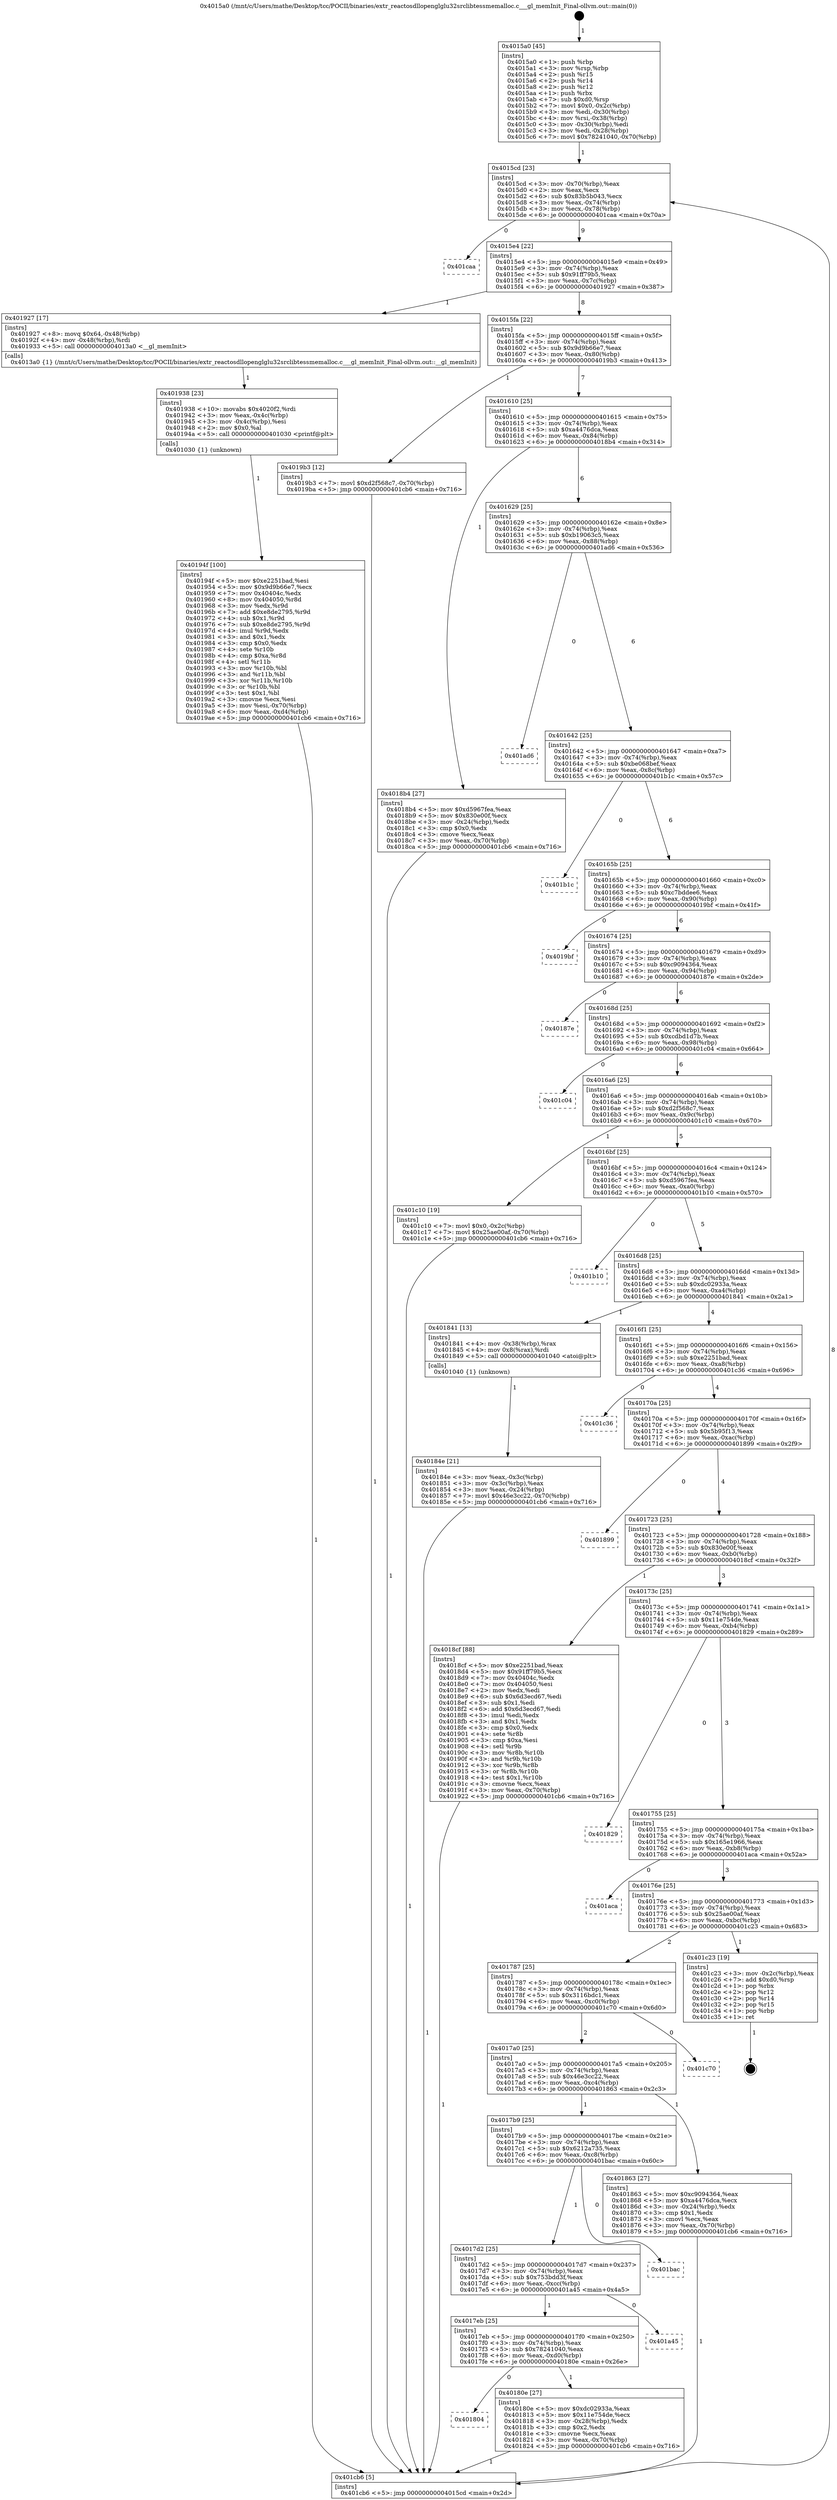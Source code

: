 digraph "0x4015a0" {
  label = "0x4015a0 (/mnt/c/Users/mathe/Desktop/tcc/POCII/binaries/extr_reactosdllopenglglu32srclibtessmemalloc.c___gl_memInit_Final-ollvm.out::main(0))"
  labelloc = "t"
  node[shape=record]

  Entry [label="",width=0.3,height=0.3,shape=circle,fillcolor=black,style=filled]
  "0x4015cd" [label="{
     0x4015cd [23]\l
     | [instrs]\l
     &nbsp;&nbsp;0x4015cd \<+3\>: mov -0x70(%rbp),%eax\l
     &nbsp;&nbsp;0x4015d0 \<+2\>: mov %eax,%ecx\l
     &nbsp;&nbsp;0x4015d2 \<+6\>: sub $0x83b5b043,%ecx\l
     &nbsp;&nbsp;0x4015d8 \<+3\>: mov %eax,-0x74(%rbp)\l
     &nbsp;&nbsp;0x4015db \<+3\>: mov %ecx,-0x78(%rbp)\l
     &nbsp;&nbsp;0x4015de \<+6\>: je 0000000000401caa \<main+0x70a\>\l
  }"]
  "0x401caa" [label="{
     0x401caa\l
  }", style=dashed]
  "0x4015e4" [label="{
     0x4015e4 [22]\l
     | [instrs]\l
     &nbsp;&nbsp;0x4015e4 \<+5\>: jmp 00000000004015e9 \<main+0x49\>\l
     &nbsp;&nbsp;0x4015e9 \<+3\>: mov -0x74(%rbp),%eax\l
     &nbsp;&nbsp;0x4015ec \<+5\>: sub $0x91ff79b5,%eax\l
     &nbsp;&nbsp;0x4015f1 \<+3\>: mov %eax,-0x7c(%rbp)\l
     &nbsp;&nbsp;0x4015f4 \<+6\>: je 0000000000401927 \<main+0x387\>\l
  }"]
  Exit [label="",width=0.3,height=0.3,shape=circle,fillcolor=black,style=filled,peripheries=2]
  "0x401927" [label="{
     0x401927 [17]\l
     | [instrs]\l
     &nbsp;&nbsp;0x401927 \<+8\>: movq $0x64,-0x48(%rbp)\l
     &nbsp;&nbsp;0x40192f \<+4\>: mov -0x48(%rbp),%rdi\l
     &nbsp;&nbsp;0x401933 \<+5\>: call 00000000004013a0 \<__gl_memInit\>\l
     | [calls]\l
     &nbsp;&nbsp;0x4013a0 \{1\} (/mnt/c/Users/mathe/Desktop/tcc/POCII/binaries/extr_reactosdllopenglglu32srclibtessmemalloc.c___gl_memInit_Final-ollvm.out::__gl_memInit)\l
  }"]
  "0x4015fa" [label="{
     0x4015fa [22]\l
     | [instrs]\l
     &nbsp;&nbsp;0x4015fa \<+5\>: jmp 00000000004015ff \<main+0x5f\>\l
     &nbsp;&nbsp;0x4015ff \<+3\>: mov -0x74(%rbp),%eax\l
     &nbsp;&nbsp;0x401602 \<+5\>: sub $0x9d9b66e7,%eax\l
     &nbsp;&nbsp;0x401607 \<+3\>: mov %eax,-0x80(%rbp)\l
     &nbsp;&nbsp;0x40160a \<+6\>: je 00000000004019b3 \<main+0x413\>\l
  }"]
  "0x40194f" [label="{
     0x40194f [100]\l
     | [instrs]\l
     &nbsp;&nbsp;0x40194f \<+5\>: mov $0xe2251bad,%esi\l
     &nbsp;&nbsp;0x401954 \<+5\>: mov $0x9d9b66e7,%ecx\l
     &nbsp;&nbsp;0x401959 \<+7\>: mov 0x40404c,%edx\l
     &nbsp;&nbsp;0x401960 \<+8\>: mov 0x404050,%r8d\l
     &nbsp;&nbsp;0x401968 \<+3\>: mov %edx,%r9d\l
     &nbsp;&nbsp;0x40196b \<+7\>: add $0xe8de2795,%r9d\l
     &nbsp;&nbsp;0x401972 \<+4\>: sub $0x1,%r9d\l
     &nbsp;&nbsp;0x401976 \<+7\>: sub $0xe8de2795,%r9d\l
     &nbsp;&nbsp;0x40197d \<+4\>: imul %r9d,%edx\l
     &nbsp;&nbsp;0x401981 \<+3\>: and $0x1,%edx\l
     &nbsp;&nbsp;0x401984 \<+3\>: cmp $0x0,%edx\l
     &nbsp;&nbsp;0x401987 \<+4\>: sete %r10b\l
     &nbsp;&nbsp;0x40198b \<+4\>: cmp $0xa,%r8d\l
     &nbsp;&nbsp;0x40198f \<+4\>: setl %r11b\l
     &nbsp;&nbsp;0x401993 \<+3\>: mov %r10b,%bl\l
     &nbsp;&nbsp;0x401996 \<+3\>: and %r11b,%bl\l
     &nbsp;&nbsp;0x401999 \<+3\>: xor %r11b,%r10b\l
     &nbsp;&nbsp;0x40199c \<+3\>: or %r10b,%bl\l
     &nbsp;&nbsp;0x40199f \<+3\>: test $0x1,%bl\l
     &nbsp;&nbsp;0x4019a2 \<+3\>: cmovne %ecx,%esi\l
     &nbsp;&nbsp;0x4019a5 \<+3\>: mov %esi,-0x70(%rbp)\l
     &nbsp;&nbsp;0x4019a8 \<+6\>: mov %eax,-0xd4(%rbp)\l
     &nbsp;&nbsp;0x4019ae \<+5\>: jmp 0000000000401cb6 \<main+0x716\>\l
  }"]
  "0x4019b3" [label="{
     0x4019b3 [12]\l
     | [instrs]\l
     &nbsp;&nbsp;0x4019b3 \<+7\>: movl $0xd2f568c7,-0x70(%rbp)\l
     &nbsp;&nbsp;0x4019ba \<+5\>: jmp 0000000000401cb6 \<main+0x716\>\l
  }"]
  "0x401610" [label="{
     0x401610 [25]\l
     | [instrs]\l
     &nbsp;&nbsp;0x401610 \<+5\>: jmp 0000000000401615 \<main+0x75\>\l
     &nbsp;&nbsp;0x401615 \<+3\>: mov -0x74(%rbp),%eax\l
     &nbsp;&nbsp;0x401618 \<+5\>: sub $0xa4476dca,%eax\l
     &nbsp;&nbsp;0x40161d \<+6\>: mov %eax,-0x84(%rbp)\l
     &nbsp;&nbsp;0x401623 \<+6\>: je 00000000004018b4 \<main+0x314\>\l
  }"]
  "0x401938" [label="{
     0x401938 [23]\l
     | [instrs]\l
     &nbsp;&nbsp;0x401938 \<+10\>: movabs $0x4020f2,%rdi\l
     &nbsp;&nbsp;0x401942 \<+3\>: mov %eax,-0x4c(%rbp)\l
     &nbsp;&nbsp;0x401945 \<+3\>: mov -0x4c(%rbp),%esi\l
     &nbsp;&nbsp;0x401948 \<+2\>: mov $0x0,%al\l
     &nbsp;&nbsp;0x40194a \<+5\>: call 0000000000401030 \<printf@plt\>\l
     | [calls]\l
     &nbsp;&nbsp;0x401030 \{1\} (unknown)\l
  }"]
  "0x4018b4" [label="{
     0x4018b4 [27]\l
     | [instrs]\l
     &nbsp;&nbsp;0x4018b4 \<+5\>: mov $0xd5967fea,%eax\l
     &nbsp;&nbsp;0x4018b9 \<+5\>: mov $0x830e00f,%ecx\l
     &nbsp;&nbsp;0x4018be \<+3\>: mov -0x24(%rbp),%edx\l
     &nbsp;&nbsp;0x4018c1 \<+3\>: cmp $0x0,%edx\l
     &nbsp;&nbsp;0x4018c4 \<+3\>: cmove %ecx,%eax\l
     &nbsp;&nbsp;0x4018c7 \<+3\>: mov %eax,-0x70(%rbp)\l
     &nbsp;&nbsp;0x4018ca \<+5\>: jmp 0000000000401cb6 \<main+0x716\>\l
  }"]
  "0x401629" [label="{
     0x401629 [25]\l
     | [instrs]\l
     &nbsp;&nbsp;0x401629 \<+5\>: jmp 000000000040162e \<main+0x8e\>\l
     &nbsp;&nbsp;0x40162e \<+3\>: mov -0x74(%rbp),%eax\l
     &nbsp;&nbsp;0x401631 \<+5\>: sub $0xb19063c5,%eax\l
     &nbsp;&nbsp;0x401636 \<+6\>: mov %eax,-0x88(%rbp)\l
     &nbsp;&nbsp;0x40163c \<+6\>: je 0000000000401ad6 \<main+0x536\>\l
  }"]
  "0x40184e" [label="{
     0x40184e [21]\l
     | [instrs]\l
     &nbsp;&nbsp;0x40184e \<+3\>: mov %eax,-0x3c(%rbp)\l
     &nbsp;&nbsp;0x401851 \<+3\>: mov -0x3c(%rbp),%eax\l
     &nbsp;&nbsp;0x401854 \<+3\>: mov %eax,-0x24(%rbp)\l
     &nbsp;&nbsp;0x401857 \<+7\>: movl $0x46e3cc22,-0x70(%rbp)\l
     &nbsp;&nbsp;0x40185e \<+5\>: jmp 0000000000401cb6 \<main+0x716\>\l
  }"]
  "0x401ad6" [label="{
     0x401ad6\l
  }", style=dashed]
  "0x401642" [label="{
     0x401642 [25]\l
     | [instrs]\l
     &nbsp;&nbsp;0x401642 \<+5\>: jmp 0000000000401647 \<main+0xa7\>\l
     &nbsp;&nbsp;0x401647 \<+3\>: mov -0x74(%rbp),%eax\l
     &nbsp;&nbsp;0x40164a \<+5\>: sub $0xbe068bef,%eax\l
     &nbsp;&nbsp;0x40164f \<+6\>: mov %eax,-0x8c(%rbp)\l
     &nbsp;&nbsp;0x401655 \<+6\>: je 0000000000401b1c \<main+0x57c\>\l
  }"]
  "0x4015a0" [label="{
     0x4015a0 [45]\l
     | [instrs]\l
     &nbsp;&nbsp;0x4015a0 \<+1\>: push %rbp\l
     &nbsp;&nbsp;0x4015a1 \<+3\>: mov %rsp,%rbp\l
     &nbsp;&nbsp;0x4015a4 \<+2\>: push %r15\l
     &nbsp;&nbsp;0x4015a6 \<+2\>: push %r14\l
     &nbsp;&nbsp;0x4015a8 \<+2\>: push %r12\l
     &nbsp;&nbsp;0x4015aa \<+1\>: push %rbx\l
     &nbsp;&nbsp;0x4015ab \<+7\>: sub $0xd0,%rsp\l
     &nbsp;&nbsp;0x4015b2 \<+7\>: movl $0x0,-0x2c(%rbp)\l
     &nbsp;&nbsp;0x4015b9 \<+3\>: mov %edi,-0x30(%rbp)\l
     &nbsp;&nbsp;0x4015bc \<+4\>: mov %rsi,-0x38(%rbp)\l
     &nbsp;&nbsp;0x4015c0 \<+3\>: mov -0x30(%rbp),%edi\l
     &nbsp;&nbsp;0x4015c3 \<+3\>: mov %edi,-0x28(%rbp)\l
     &nbsp;&nbsp;0x4015c6 \<+7\>: movl $0x78241040,-0x70(%rbp)\l
  }"]
  "0x401b1c" [label="{
     0x401b1c\l
  }", style=dashed]
  "0x40165b" [label="{
     0x40165b [25]\l
     | [instrs]\l
     &nbsp;&nbsp;0x40165b \<+5\>: jmp 0000000000401660 \<main+0xc0\>\l
     &nbsp;&nbsp;0x401660 \<+3\>: mov -0x74(%rbp),%eax\l
     &nbsp;&nbsp;0x401663 \<+5\>: sub $0xc7bddee6,%eax\l
     &nbsp;&nbsp;0x401668 \<+6\>: mov %eax,-0x90(%rbp)\l
     &nbsp;&nbsp;0x40166e \<+6\>: je 00000000004019bf \<main+0x41f\>\l
  }"]
  "0x401cb6" [label="{
     0x401cb6 [5]\l
     | [instrs]\l
     &nbsp;&nbsp;0x401cb6 \<+5\>: jmp 00000000004015cd \<main+0x2d\>\l
  }"]
  "0x4019bf" [label="{
     0x4019bf\l
  }", style=dashed]
  "0x401674" [label="{
     0x401674 [25]\l
     | [instrs]\l
     &nbsp;&nbsp;0x401674 \<+5\>: jmp 0000000000401679 \<main+0xd9\>\l
     &nbsp;&nbsp;0x401679 \<+3\>: mov -0x74(%rbp),%eax\l
     &nbsp;&nbsp;0x40167c \<+5\>: sub $0xc9094364,%eax\l
     &nbsp;&nbsp;0x401681 \<+6\>: mov %eax,-0x94(%rbp)\l
     &nbsp;&nbsp;0x401687 \<+6\>: je 000000000040187e \<main+0x2de\>\l
  }"]
  "0x401804" [label="{
     0x401804\l
  }", style=dashed]
  "0x40187e" [label="{
     0x40187e\l
  }", style=dashed]
  "0x40168d" [label="{
     0x40168d [25]\l
     | [instrs]\l
     &nbsp;&nbsp;0x40168d \<+5\>: jmp 0000000000401692 \<main+0xf2\>\l
     &nbsp;&nbsp;0x401692 \<+3\>: mov -0x74(%rbp),%eax\l
     &nbsp;&nbsp;0x401695 \<+5\>: sub $0xcdbd1d7b,%eax\l
     &nbsp;&nbsp;0x40169a \<+6\>: mov %eax,-0x98(%rbp)\l
     &nbsp;&nbsp;0x4016a0 \<+6\>: je 0000000000401c04 \<main+0x664\>\l
  }"]
  "0x40180e" [label="{
     0x40180e [27]\l
     | [instrs]\l
     &nbsp;&nbsp;0x40180e \<+5\>: mov $0xdc02933a,%eax\l
     &nbsp;&nbsp;0x401813 \<+5\>: mov $0x11e754de,%ecx\l
     &nbsp;&nbsp;0x401818 \<+3\>: mov -0x28(%rbp),%edx\l
     &nbsp;&nbsp;0x40181b \<+3\>: cmp $0x2,%edx\l
     &nbsp;&nbsp;0x40181e \<+3\>: cmovne %ecx,%eax\l
     &nbsp;&nbsp;0x401821 \<+3\>: mov %eax,-0x70(%rbp)\l
     &nbsp;&nbsp;0x401824 \<+5\>: jmp 0000000000401cb6 \<main+0x716\>\l
  }"]
  "0x401c04" [label="{
     0x401c04\l
  }", style=dashed]
  "0x4016a6" [label="{
     0x4016a6 [25]\l
     | [instrs]\l
     &nbsp;&nbsp;0x4016a6 \<+5\>: jmp 00000000004016ab \<main+0x10b\>\l
     &nbsp;&nbsp;0x4016ab \<+3\>: mov -0x74(%rbp),%eax\l
     &nbsp;&nbsp;0x4016ae \<+5\>: sub $0xd2f568c7,%eax\l
     &nbsp;&nbsp;0x4016b3 \<+6\>: mov %eax,-0x9c(%rbp)\l
     &nbsp;&nbsp;0x4016b9 \<+6\>: je 0000000000401c10 \<main+0x670\>\l
  }"]
  "0x4017eb" [label="{
     0x4017eb [25]\l
     | [instrs]\l
     &nbsp;&nbsp;0x4017eb \<+5\>: jmp 00000000004017f0 \<main+0x250\>\l
     &nbsp;&nbsp;0x4017f0 \<+3\>: mov -0x74(%rbp),%eax\l
     &nbsp;&nbsp;0x4017f3 \<+5\>: sub $0x78241040,%eax\l
     &nbsp;&nbsp;0x4017f8 \<+6\>: mov %eax,-0xd0(%rbp)\l
     &nbsp;&nbsp;0x4017fe \<+6\>: je 000000000040180e \<main+0x26e\>\l
  }"]
  "0x401c10" [label="{
     0x401c10 [19]\l
     | [instrs]\l
     &nbsp;&nbsp;0x401c10 \<+7\>: movl $0x0,-0x2c(%rbp)\l
     &nbsp;&nbsp;0x401c17 \<+7\>: movl $0x25ae00af,-0x70(%rbp)\l
     &nbsp;&nbsp;0x401c1e \<+5\>: jmp 0000000000401cb6 \<main+0x716\>\l
  }"]
  "0x4016bf" [label="{
     0x4016bf [25]\l
     | [instrs]\l
     &nbsp;&nbsp;0x4016bf \<+5\>: jmp 00000000004016c4 \<main+0x124\>\l
     &nbsp;&nbsp;0x4016c4 \<+3\>: mov -0x74(%rbp),%eax\l
     &nbsp;&nbsp;0x4016c7 \<+5\>: sub $0xd5967fea,%eax\l
     &nbsp;&nbsp;0x4016cc \<+6\>: mov %eax,-0xa0(%rbp)\l
     &nbsp;&nbsp;0x4016d2 \<+6\>: je 0000000000401b10 \<main+0x570\>\l
  }"]
  "0x401a45" [label="{
     0x401a45\l
  }", style=dashed]
  "0x401b10" [label="{
     0x401b10\l
  }", style=dashed]
  "0x4016d8" [label="{
     0x4016d8 [25]\l
     | [instrs]\l
     &nbsp;&nbsp;0x4016d8 \<+5\>: jmp 00000000004016dd \<main+0x13d\>\l
     &nbsp;&nbsp;0x4016dd \<+3\>: mov -0x74(%rbp),%eax\l
     &nbsp;&nbsp;0x4016e0 \<+5\>: sub $0xdc02933a,%eax\l
     &nbsp;&nbsp;0x4016e5 \<+6\>: mov %eax,-0xa4(%rbp)\l
     &nbsp;&nbsp;0x4016eb \<+6\>: je 0000000000401841 \<main+0x2a1\>\l
  }"]
  "0x4017d2" [label="{
     0x4017d2 [25]\l
     | [instrs]\l
     &nbsp;&nbsp;0x4017d2 \<+5\>: jmp 00000000004017d7 \<main+0x237\>\l
     &nbsp;&nbsp;0x4017d7 \<+3\>: mov -0x74(%rbp),%eax\l
     &nbsp;&nbsp;0x4017da \<+5\>: sub $0x753bdd3f,%eax\l
     &nbsp;&nbsp;0x4017df \<+6\>: mov %eax,-0xcc(%rbp)\l
     &nbsp;&nbsp;0x4017e5 \<+6\>: je 0000000000401a45 \<main+0x4a5\>\l
  }"]
  "0x401841" [label="{
     0x401841 [13]\l
     | [instrs]\l
     &nbsp;&nbsp;0x401841 \<+4\>: mov -0x38(%rbp),%rax\l
     &nbsp;&nbsp;0x401845 \<+4\>: mov 0x8(%rax),%rdi\l
     &nbsp;&nbsp;0x401849 \<+5\>: call 0000000000401040 \<atoi@plt\>\l
     | [calls]\l
     &nbsp;&nbsp;0x401040 \{1\} (unknown)\l
  }"]
  "0x4016f1" [label="{
     0x4016f1 [25]\l
     | [instrs]\l
     &nbsp;&nbsp;0x4016f1 \<+5\>: jmp 00000000004016f6 \<main+0x156\>\l
     &nbsp;&nbsp;0x4016f6 \<+3\>: mov -0x74(%rbp),%eax\l
     &nbsp;&nbsp;0x4016f9 \<+5\>: sub $0xe2251bad,%eax\l
     &nbsp;&nbsp;0x4016fe \<+6\>: mov %eax,-0xa8(%rbp)\l
     &nbsp;&nbsp;0x401704 \<+6\>: je 0000000000401c36 \<main+0x696\>\l
  }"]
  "0x401bac" [label="{
     0x401bac\l
  }", style=dashed]
  "0x401c36" [label="{
     0x401c36\l
  }", style=dashed]
  "0x40170a" [label="{
     0x40170a [25]\l
     | [instrs]\l
     &nbsp;&nbsp;0x40170a \<+5\>: jmp 000000000040170f \<main+0x16f\>\l
     &nbsp;&nbsp;0x40170f \<+3\>: mov -0x74(%rbp),%eax\l
     &nbsp;&nbsp;0x401712 \<+5\>: sub $0x5b95f13,%eax\l
     &nbsp;&nbsp;0x401717 \<+6\>: mov %eax,-0xac(%rbp)\l
     &nbsp;&nbsp;0x40171d \<+6\>: je 0000000000401899 \<main+0x2f9\>\l
  }"]
  "0x4017b9" [label="{
     0x4017b9 [25]\l
     | [instrs]\l
     &nbsp;&nbsp;0x4017b9 \<+5\>: jmp 00000000004017be \<main+0x21e\>\l
     &nbsp;&nbsp;0x4017be \<+3\>: mov -0x74(%rbp),%eax\l
     &nbsp;&nbsp;0x4017c1 \<+5\>: sub $0x6212a735,%eax\l
     &nbsp;&nbsp;0x4017c6 \<+6\>: mov %eax,-0xc8(%rbp)\l
     &nbsp;&nbsp;0x4017cc \<+6\>: je 0000000000401bac \<main+0x60c\>\l
  }"]
  "0x401899" [label="{
     0x401899\l
  }", style=dashed]
  "0x401723" [label="{
     0x401723 [25]\l
     | [instrs]\l
     &nbsp;&nbsp;0x401723 \<+5\>: jmp 0000000000401728 \<main+0x188\>\l
     &nbsp;&nbsp;0x401728 \<+3\>: mov -0x74(%rbp),%eax\l
     &nbsp;&nbsp;0x40172b \<+5\>: sub $0x830e00f,%eax\l
     &nbsp;&nbsp;0x401730 \<+6\>: mov %eax,-0xb0(%rbp)\l
     &nbsp;&nbsp;0x401736 \<+6\>: je 00000000004018cf \<main+0x32f\>\l
  }"]
  "0x401863" [label="{
     0x401863 [27]\l
     | [instrs]\l
     &nbsp;&nbsp;0x401863 \<+5\>: mov $0xc9094364,%eax\l
     &nbsp;&nbsp;0x401868 \<+5\>: mov $0xa4476dca,%ecx\l
     &nbsp;&nbsp;0x40186d \<+3\>: mov -0x24(%rbp),%edx\l
     &nbsp;&nbsp;0x401870 \<+3\>: cmp $0x1,%edx\l
     &nbsp;&nbsp;0x401873 \<+3\>: cmovl %ecx,%eax\l
     &nbsp;&nbsp;0x401876 \<+3\>: mov %eax,-0x70(%rbp)\l
     &nbsp;&nbsp;0x401879 \<+5\>: jmp 0000000000401cb6 \<main+0x716\>\l
  }"]
  "0x4018cf" [label="{
     0x4018cf [88]\l
     | [instrs]\l
     &nbsp;&nbsp;0x4018cf \<+5\>: mov $0xe2251bad,%eax\l
     &nbsp;&nbsp;0x4018d4 \<+5\>: mov $0x91ff79b5,%ecx\l
     &nbsp;&nbsp;0x4018d9 \<+7\>: mov 0x40404c,%edx\l
     &nbsp;&nbsp;0x4018e0 \<+7\>: mov 0x404050,%esi\l
     &nbsp;&nbsp;0x4018e7 \<+2\>: mov %edx,%edi\l
     &nbsp;&nbsp;0x4018e9 \<+6\>: sub $0x6d3ecd67,%edi\l
     &nbsp;&nbsp;0x4018ef \<+3\>: sub $0x1,%edi\l
     &nbsp;&nbsp;0x4018f2 \<+6\>: add $0x6d3ecd67,%edi\l
     &nbsp;&nbsp;0x4018f8 \<+3\>: imul %edi,%edx\l
     &nbsp;&nbsp;0x4018fb \<+3\>: and $0x1,%edx\l
     &nbsp;&nbsp;0x4018fe \<+3\>: cmp $0x0,%edx\l
     &nbsp;&nbsp;0x401901 \<+4\>: sete %r8b\l
     &nbsp;&nbsp;0x401905 \<+3\>: cmp $0xa,%esi\l
     &nbsp;&nbsp;0x401908 \<+4\>: setl %r9b\l
     &nbsp;&nbsp;0x40190c \<+3\>: mov %r8b,%r10b\l
     &nbsp;&nbsp;0x40190f \<+3\>: and %r9b,%r10b\l
     &nbsp;&nbsp;0x401912 \<+3\>: xor %r9b,%r8b\l
     &nbsp;&nbsp;0x401915 \<+3\>: or %r8b,%r10b\l
     &nbsp;&nbsp;0x401918 \<+4\>: test $0x1,%r10b\l
     &nbsp;&nbsp;0x40191c \<+3\>: cmovne %ecx,%eax\l
     &nbsp;&nbsp;0x40191f \<+3\>: mov %eax,-0x70(%rbp)\l
     &nbsp;&nbsp;0x401922 \<+5\>: jmp 0000000000401cb6 \<main+0x716\>\l
  }"]
  "0x40173c" [label="{
     0x40173c [25]\l
     | [instrs]\l
     &nbsp;&nbsp;0x40173c \<+5\>: jmp 0000000000401741 \<main+0x1a1\>\l
     &nbsp;&nbsp;0x401741 \<+3\>: mov -0x74(%rbp),%eax\l
     &nbsp;&nbsp;0x401744 \<+5\>: sub $0x11e754de,%eax\l
     &nbsp;&nbsp;0x401749 \<+6\>: mov %eax,-0xb4(%rbp)\l
     &nbsp;&nbsp;0x40174f \<+6\>: je 0000000000401829 \<main+0x289\>\l
  }"]
  "0x4017a0" [label="{
     0x4017a0 [25]\l
     | [instrs]\l
     &nbsp;&nbsp;0x4017a0 \<+5\>: jmp 00000000004017a5 \<main+0x205\>\l
     &nbsp;&nbsp;0x4017a5 \<+3\>: mov -0x74(%rbp),%eax\l
     &nbsp;&nbsp;0x4017a8 \<+5\>: sub $0x46e3cc22,%eax\l
     &nbsp;&nbsp;0x4017ad \<+6\>: mov %eax,-0xc4(%rbp)\l
     &nbsp;&nbsp;0x4017b3 \<+6\>: je 0000000000401863 \<main+0x2c3\>\l
  }"]
  "0x401829" [label="{
     0x401829\l
  }", style=dashed]
  "0x401755" [label="{
     0x401755 [25]\l
     | [instrs]\l
     &nbsp;&nbsp;0x401755 \<+5\>: jmp 000000000040175a \<main+0x1ba\>\l
     &nbsp;&nbsp;0x40175a \<+3\>: mov -0x74(%rbp),%eax\l
     &nbsp;&nbsp;0x40175d \<+5\>: sub $0x165e1966,%eax\l
     &nbsp;&nbsp;0x401762 \<+6\>: mov %eax,-0xb8(%rbp)\l
     &nbsp;&nbsp;0x401768 \<+6\>: je 0000000000401aca \<main+0x52a\>\l
  }"]
  "0x401c70" [label="{
     0x401c70\l
  }", style=dashed]
  "0x401aca" [label="{
     0x401aca\l
  }", style=dashed]
  "0x40176e" [label="{
     0x40176e [25]\l
     | [instrs]\l
     &nbsp;&nbsp;0x40176e \<+5\>: jmp 0000000000401773 \<main+0x1d3\>\l
     &nbsp;&nbsp;0x401773 \<+3\>: mov -0x74(%rbp),%eax\l
     &nbsp;&nbsp;0x401776 \<+5\>: sub $0x25ae00af,%eax\l
     &nbsp;&nbsp;0x40177b \<+6\>: mov %eax,-0xbc(%rbp)\l
     &nbsp;&nbsp;0x401781 \<+6\>: je 0000000000401c23 \<main+0x683\>\l
  }"]
  "0x401787" [label="{
     0x401787 [25]\l
     | [instrs]\l
     &nbsp;&nbsp;0x401787 \<+5\>: jmp 000000000040178c \<main+0x1ec\>\l
     &nbsp;&nbsp;0x40178c \<+3\>: mov -0x74(%rbp),%eax\l
     &nbsp;&nbsp;0x40178f \<+5\>: sub $0x3116bdc1,%eax\l
     &nbsp;&nbsp;0x401794 \<+6\>: mov %eax,-0xc0(%rbp)\l
     &nbsp;&nbsp;0x40179a \<+6\>: je 0000000000401c70 \<main+0x6d0\>\l
  }"]
  "0x401c23" [label="{
     0x401c23 [19]\l
     | [instrs]\l
     &nbsp;&nbsp;0x401c23 \<+3\>: mov -0x2c(%rbp),%eax\l
     &nbsp;&nbsp;0x401c26 \<+7\>: add $0xd0,%rsp\l
     &nbsp;&nbsp;0x401c2d \<+1\>: pop %rbx\l
     &nbsp;&nbsp;0x401c2e \<+2\>: pop %r12\l
     &nbsp;&nbsp;0x401c30 \<+2\>: pop %r14\l
     &nbsp;&nbsp;0x401c32 \<+2\>: pop %r15\l
     &nbsp;&nbsp;0x401c34 \<+1\>: pop %rbp\l
     &nbsp;&nbsp;0x401c35 \<+1\>: ret\l
  }"]
  Entry -> "0x4015a0" [label=" 1"]
  "0x4015cd" -> "0x401caa" [label=" 0"]
  "0x4015cd" -> "0x4015e4" [label=" 9"]
  "0x401c23" -> Exit [label=" 1"]
  "0x4015e4" -> "0x401927" [label=" 1"]
  "0x4015e4" -> "0x4015fa" [label=" 8"]
  "0x401c10" -> "0x401cb6" [label=" 1"]
  "0x4015fa" -> "0x4019b3" [label=" 1"]
  "0x4015fa" -> "0x401610" [label=" 7"]
  "0x4019b3" -> "0x401cb6" [label=" 1"]
  "0x401610" -> "0x4018b4" [label=" 1"]
  "0x401610" -> "0x401629" [label=" 6"]
  "0x40194f" -> "0x401cb6" [label=" 1"]
  "0x401629" -> "0x401ad6" [label=" 0"]
  "0x401629" -> "0x401642" [label=" 6"]
  "0x401938" -> "0x40194f" [label=" 1"]
  "0x401642" -> "0x401b1c" [label=" 0"]
  "0x401642" -> "0x40165b" [label=" 6"]
  "0x401927" -> "0x401938" [label=" 1"]
  "0x40165b" -> "0x4019bf" [label=" 0"]
  "0x40165b" -> "0x401674" [label=" 6"]
  "0x4018cf" -> "0x401cb6" [label=" 1"]
  "0x401674" -> "0x40187e" [label=" 0"]
  "0x401674" -> "0x40168d" [label=" 6"]
  "0x4018b4" -> "0x401cb6" [label=" 1"]
  "0x40168d" -> "0x401c04" [label=" 0"]
  "0x40168d" -> "0x4016a6" [label=" 6"]
  "0x401863" -> "0x401cb6" [label=" 1"]
  "0x4016a6" -> "0x401c10" [label=" 1"]
  "0x4016a6" -> "0x4016bf" [label=" 5"]
  "0x401841" -> "0x40184e" [label=" 1"]
  "0x4016bf" -> "0x401b10" [label=" 0"]
  "0x4016bf" -> "0x4016d8" [label=" 5"]
  "0x401cb6" -> "0x4015cd" [label=" 8"]
  "0x4016d8" -> "0x401841" [label=" 1"]
  "0x4016d8" -> "0x4016f1" [label=" 4"]
  "0x40180e" -> "0x401cb6" [label=" 1"]
  "0x4016f1" -> "0x401c36" [label=" 0"]
  "0x4016f1" -> "0x40170a" [label=" 4"]
  "0x4017eb" -> "0x401804" [label=" 0"]
  "0x40170a" -> "0x401899" [label=" 0"]
  "0x40170a" -> "0x401723" [label=" 4"]
  "0x40184e" -> "0x401cb6" [label=" 1"]
  "0x401723" -> "0x4018cf" [label=" 1"]
  "0x401723" -> "0x40173c" [label=" 3"]
  "0x4017d2" -> "0x4017eb" [label=" 1"]
  "0x40173c" -> "0x401829" [label=" 0"]
  "0x40173c" -> "0x401755" [label=" 3"]
  "0x4015a0" -> "0x4015cd" [label=" 1"]
  "0x401755" -> "0x401aca" [label=" 0"]
  "0x401755" -> "0x40176e" [label=" 3"]
  "0x4017b9" -> "0x4017d2" [label=" 1"]
  "0x40176e" -> "0x401c23" [label=" 1"]
  "0x40176e" -> "0x401787" [label=" 2"]
  "0x4017b9" -> "0x401bac" [label=" 0"]
  "0x401787" -> "0x401c70" [label=" 0"]
  "0x401787" -> "0x4017a0" [label=" 2"]
  "0x4017d2" -> "0x401a45" [label=" 0"]
  "0x4017a0" -> "0x401863" [label=" 1"]
  "0x4017a0" -> "0x4017b9" [label=" 1"]
  "0x4017eb" -> "0x40180e" [label=" 1"]
}
